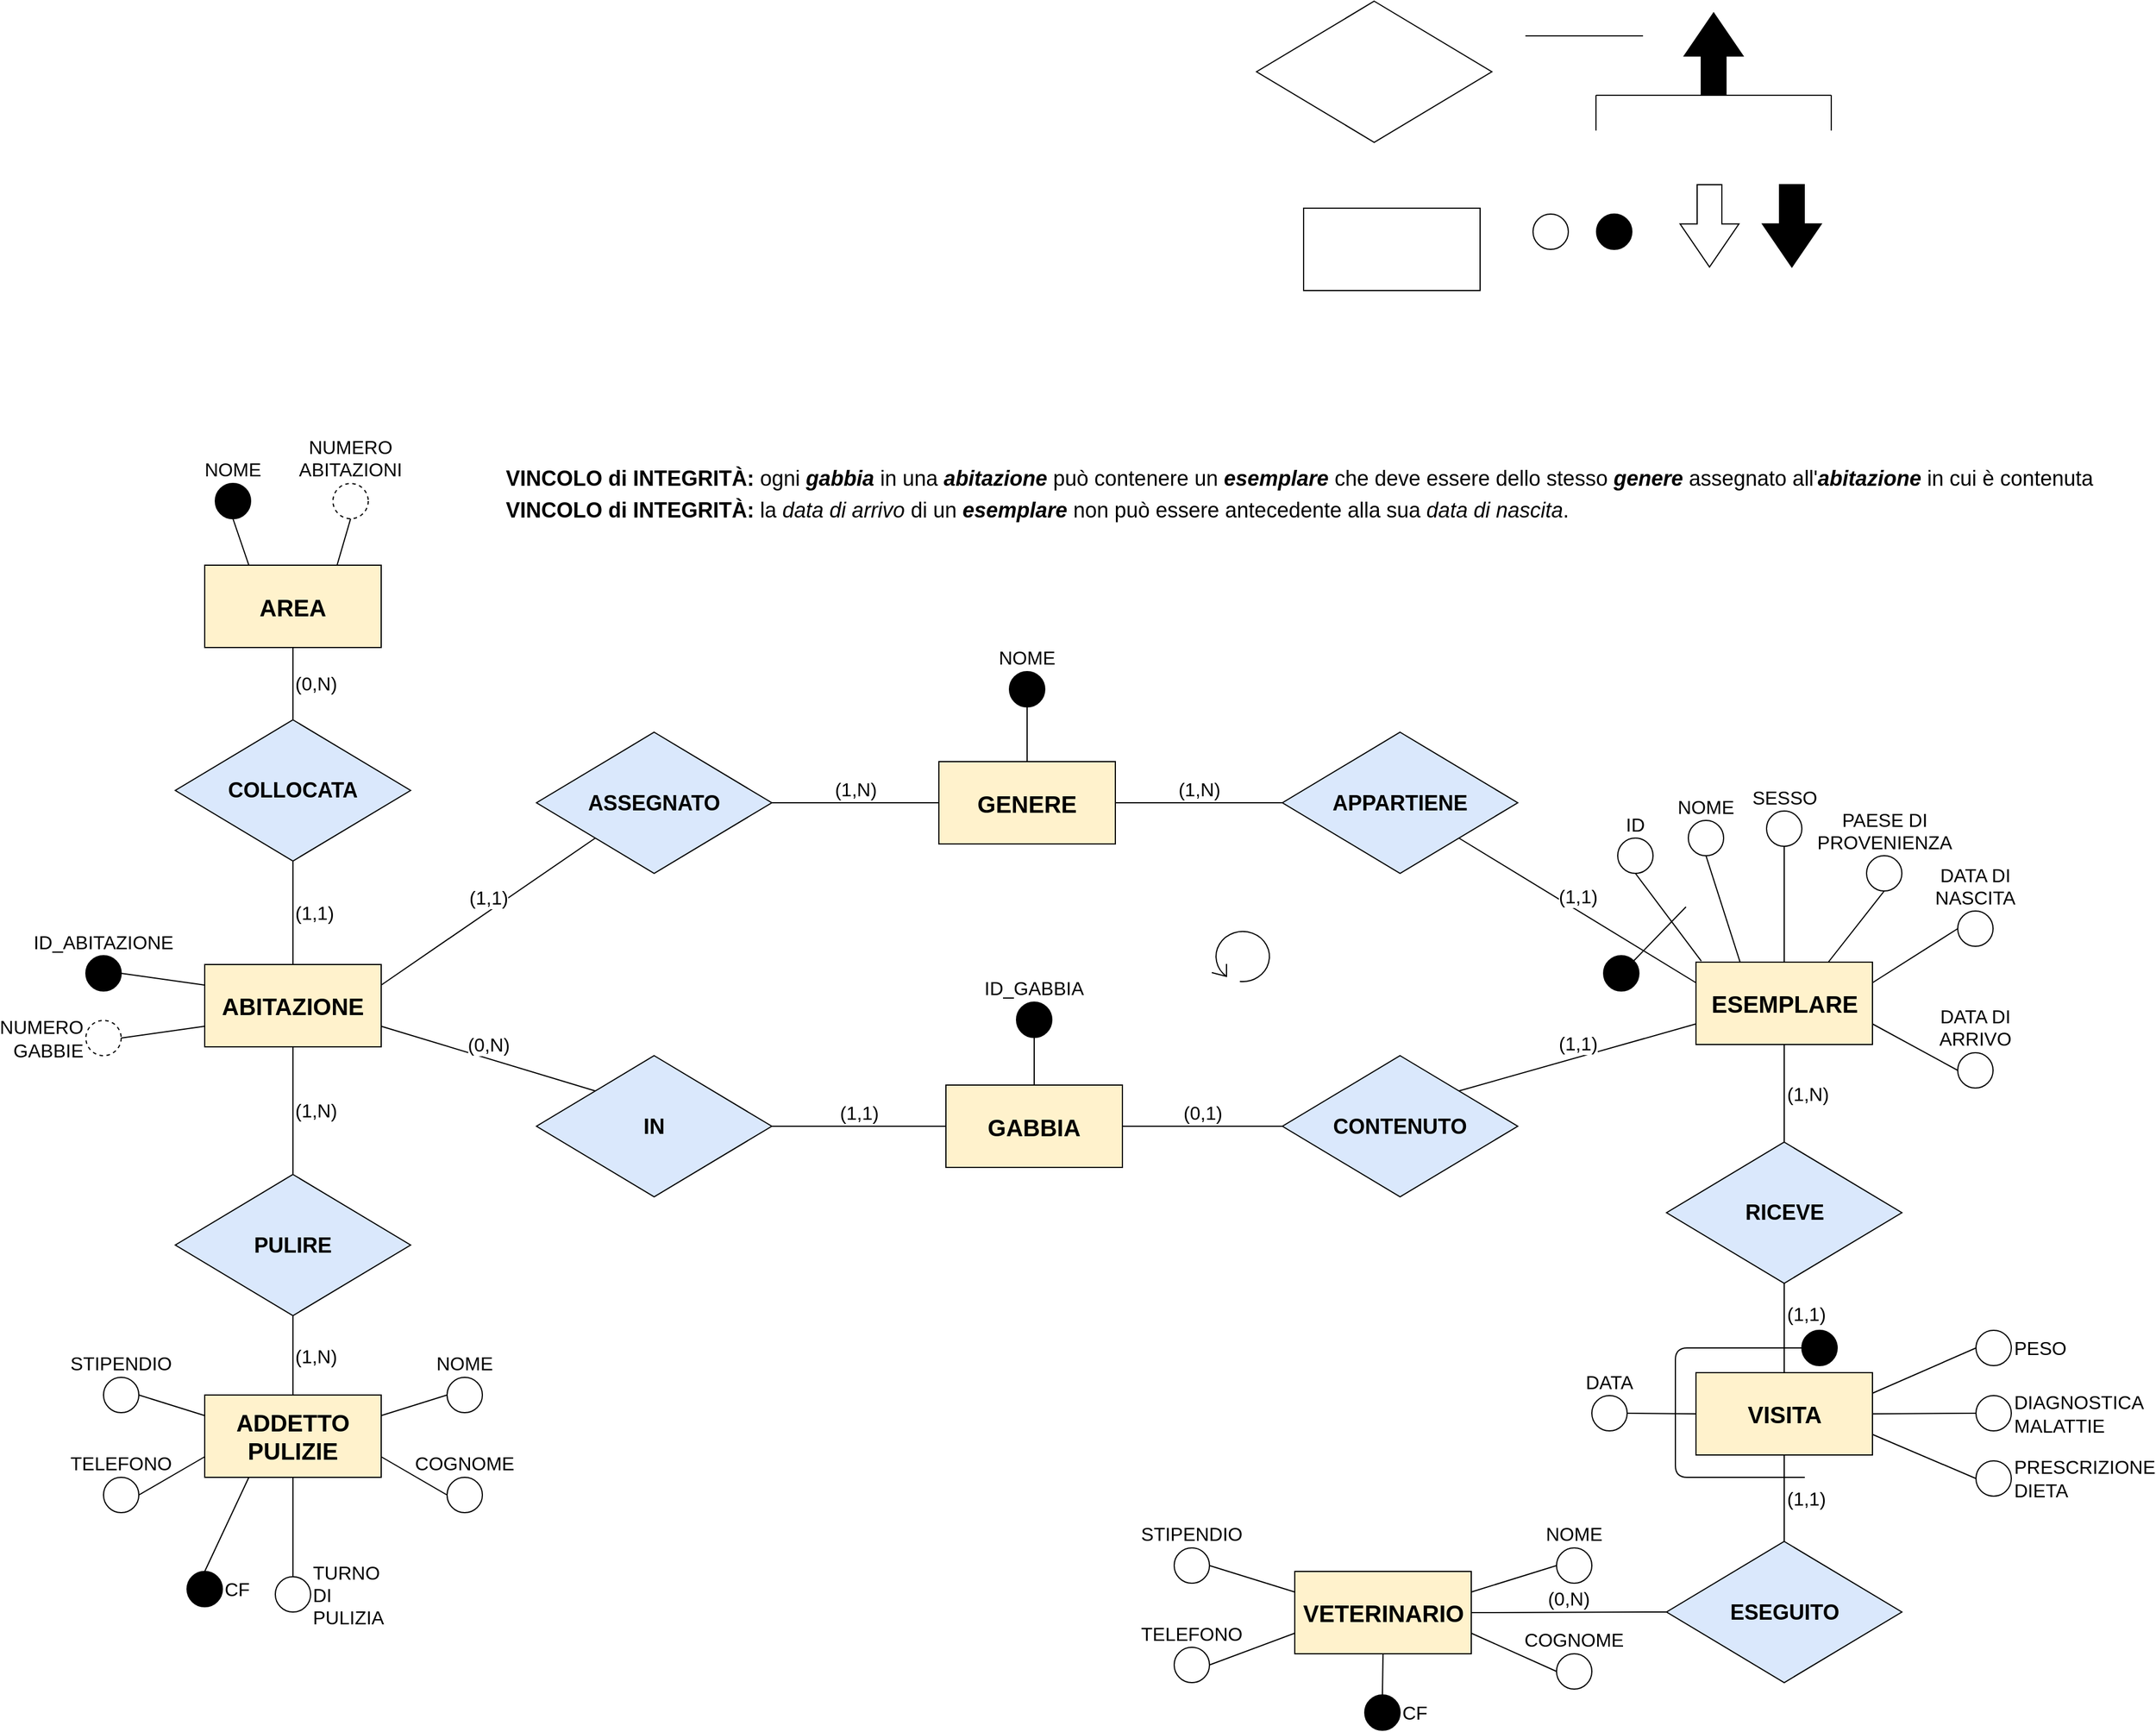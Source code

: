 <mxfile version="12.4.0" type="device" pages="1"><diagram id="uCaHc9xqAQ-mQhhFOE-_" name="Page-1"><mxGraphModel dx="2926" dy="2586" grid="1" gridSize="10" guides="1" tooltips="1" connect="1" arrows="1" fold="1" page="1" pageScale="1" pageWidth="1920" pageHeight="1200" math="0" shadow="0"><root><mxCell id="0"/><mxCell id="1" parent="0"/><mxCell id="M2oDsuhWPekzFt9G_9ts-1" value="" style="rounded=0;whiteSpace=wrap;html=1;" parent="1" vertex="1"><mxGeometry x="1125" y="-104" width="150" height="70" as="geometry"/></mxCell><mxCell id="M2oDsuhWPekzFt9G_9ts-4" value="" style="html=1;shadow=0;dashed=0;align=center;verticalAlign=middle;shape=mxgraph.arrows2.arrow;dy=0.58;dx=36.6;direction=south;notch=0;" parent="1" vertex="1"><mxGeometry x="1445" y="-124" width="50" height="70" as="geometry"/></mxCell><mxCell id="M2oDsuhWPekzFt9G_9ts-5" value="" style="html=1;shadow=0;dashed=0;align=center;verticalAlign=middle;shape=mxgraph.arrows2.arrow;dy=0.58;dx=36.6;direction=south;notch=0;fillColor=#000000;" parent="1" vertex="1"><mxGeometry x="1515" y="-124" width="50" height="70" as="geometry"/></mxCell><mxCell id="M2oDsuhWPekzFt9G_9ts-7" value="" style="ellipse;whiteSpace=wrap;html=1;aspect=fixed;fillColor=#FFFFFF;" parent="1" vertex="1"><mxGeometry x="1320" y="-99" width="30" height="30" as="geometry"/></mxCell><mxCell id="M2oDsuhWPekzFt9G_9ts-9" value="&lt;font size=&quot;1&quot;&gt;&lt;b style=&quot;font-size: 20px&quot;&gt;ESEMPLARE&lt;/b&gt;&lt;/font&gt;" style="rounded=0;whiteSpace=wrap;html=1;fillColor=#fff2cc;strokeColor=#000000;" parent="1" vertex="1"><mxGeometry x="1458.5" y="537" width="150" height="70" as="geometry"/></mxCell><mxCell id="M2oDsuhWPekzFt9G_9ts-10" value="&lt;span style=&quot;font-size: 20px&quot;&gt;&lt;b&gt;AREA&lt;/b&gt;&lt;/span&gt;" style="rounded=0;whiteSpace=wrap;html=1;fillColor=#fff2cc;strokeColor=#000000;" parent="1" vertex="1"><mxGeometry x="191" y="199.5" width="150" height="70" as="geometry"/></mxCell><mxCell id="M2oDsuhWPekzFt9G_9ts-11" value="&lt;span style=&quot;font-size: 20px&quot;&gt;&lt;b&gt;ABITAZIONE&lt;/b&gt;&lt;/span&gt;" style="rounded=0;whiteSpace=wrap;html=1;fillColor=#fff2cc;strokeColor=#000000;" parent="1" vertex="1"><mxGeometry x="191" y="539" width="150" height="70" as="geometry"/></mxCell><mxCell id="M2oDsuhWPekzFt9G_9ts-12" value="&lt;font size=&quot;1&quot;&gt;&lt;b style=&quot;font-size: 20px&quot;&gt;GABBIA&lt;/b&gt;&lt;/font&gt;" style="rounded=0;whiteSpace=wrap;html=1;fillColor=#fff2cc;strokeColor=#000000;" parent="1" vertex="1"><mxGeometry x="821" y="641.5" width="150" height="70" as="geometry"/></mxCell><mxCell id="M2oDsuhWPekzFt9G_9ts-18" value="" style="rhombus;whiteSpace=wrap;html=1;" parent="1" vertex="1"><mxGeometry x="1085" y="-280" width="200" height="120" as="geometry"/></mxCell><mxCell id="M2oDsuhWPekzFt9G_9ts-19" value="&lt;span style=&quot;font-size: 18px&quot;&gt;&lt;b&gt;CONTENUTO&lt;/b&gt;&lt;/span&gt;" style="rhombus;whiteSpace=wrap;html=1;fillColor=#dae8fc;strokeColor=#000000;" parent="1" vertex="1"><mxGeometry x="1107" y="616.5" width="200" height="120" as="geometry"/></mxCell><mxCell id="M2oDsuhWPekzFt9G_9ts-30" value="&lt;span style=&quot;font-size: 16px ; text-align: left&quot;&gt;(1,1)&lt;/span&gt;" style="endArrow=none;html=1;exitX=0;exitY=0.75;exitDx=0;exitDy=0;entryX=1;entryY=0;entryDx=0;entryDy=0;labelPosition=center;verticalLabelPosition=top;align=center;verticalAlign=bottom;" parent="1" source="M2oDsuhWPekzFt9G_9ts-9" target="M2oDsuhWPekzFt9G_9ts-19" edge="1"><mxGeometry width="50" height="50" relative="1" as="geometry"><mxPoint x="1601" y="610.5" as="sourcePoint"/><mxPoint x="1246.0" y="572" as="targetPoint"/></mxGeometry></mxCell><mxCell id="M2oDsuhWPekzFt9G_9ts-31" value="&lt;span style=&quot;font-size: 16px ; text-align: left&quot;&gt;(0,1)&lt;/span&gt;" style="endArrow=none;html=1;exitX=0;exitY=0.5;exitDx=0;exitDy=0;labelPosition=center;verticalLabelPosition=top;align=center;verticalAlign=bottom;entryX=1;entryY=0.5;entryDx=0;entryDy=0;" parent="1" source="M2oDsuhWPekzFt9G_9ts-19" target="M2oDsuhWPekzFt9G_9ts-12" edge="1"><mxGeometry width="50" height="50" relative="1" as="geometry"><mxPoint x="1015" y="585" as="sourcePoint"/><mxPoint x="955" y="549" as="targetPoint"/></mxGeometry></mxCell><mxCell id="M2oDsuhWPekzFt9G_9ts-32" value="" style="endArrow=none;html=1;" parent="1" edge="1"><mxGeometry width="50" height="50" relative="1" as="geometry"><mxPoint x="1413.5" y="-250.5" as="sourcePoint"/><mxPoint x="1313.5" y="-250.5" as="targetPoint"/></mxGeometry></mxCell><mxCell id="M2oDsuhWPekzFt9G_9ts-33" value="" style="html=1;shadow=0;dashed=0;align=center;verticalAlign=middle;shape=mxgraph.arrows2.arrow;dy=0.58;dx=36.6;direction=south;notch=0;fillColor=#000000;rotation=180;" parent="1" vertex="1"><mxGeometry x="1448.5" y="-270" width="50" height="70" as="geometry"/></mxCell><mxCell id="M2oDsuhWPekzFt9G_9ts-34" value="" style="endArrow=none;html=1;" parent="1" edge="1"><mxGeometry width="50" height="50" relative="1" as="geometry"><mxPoint x="1373.5" y="-200" as="sourcePoint"/><mxPoint x="1573.5" y="-200" as="targetPoint"/></mxGeometry></mxCell><mxCell id="M2oDsuhWPekzFt9G_9ts-35" value="" style="endArrow=none;html=1;" parent="1" edge="1"><mxGeometry width="50" height="50" relative="1" as="geometry"><mxPoint x="1573.5" y="-200" as="sourcePoint"/><mxPoint x="1573.5" y="-170" as="targetPoint"/></mxGeometry></mxCell><mxCell id="M2oDsuhWPekzFt9G_9ts-36" value="" style="endArrow=none;html=1;" parent="1" edge="1"><mxGeometry width="50" height="50" relative="1" as="geometry"><mxPoint x="1373.5" y="-200" as="sourcePoint"/><mxPoint x="1373.5" y="-170" as="targetPoint"/><Array as="points"><mxPoint x="1373.5" y="-190"/></Array></mxGeometry></mxCell><mxCell id="M2oDsuhWPekzFt9G_9ts-37" value="&lt;span style=&quot;font-size: 18px&quot;&gt;&lt;b&gt;IN&lt;/b&gt;&lt;/span&gt;" style="rhombus;whiteSpace=wrap;html=1;fillColor=#dae8fc;strokeColor=#000000;" parent="1" vertex="1"><mxGeometry x="473" y="616.5" width="200" height="120" as="geometry"/></mxCell><mxCell id="M2oDsuhWPekzFt9G_9ts-38" value="&lt;span style=&quot;font-size: 16px ; text-align: left&quot;&gt;(0,N)&lt;/span&gt;" style="endArrow=none;html=1;entryX=0;entryY=0;entryDx=0;entryDy=0;labelPosition=center;verticalLabelPosition=top;align=center;verticalAlign=bottom;exitX=1;exitY=0.75;exitDx=0;exitDy=0;" parent="1" source="M2oDsuhWPekzFt9G_9ts-11" target="M2oDsuhWPekzFt9G_9ts-37" edge="1"><mxGeometry width="50" height="50" relative="1" as="geometry"><mxPoint x="736" y="464" as="sourcePoint"/><mxPoint x="306" y="577.5" as="targetPoint"/></mxGeometry></mxCell><mxCell id="M2oDsuhWPekzFt9G_9ts-39" value="&lt;span style=&quot;font-size: 16px ; text-align: left&quot;&gt;(1,1)&lt;/span&gt;" style="endArrow=none;html=1;entryX=0;entryY=0.5;entryDx=0;entryDy=0;exitX=1;exitY=0.5;exitDx=0;exitDy=0;labelPosition=center;verticalLabelPosition=top;align=center;verticalAlign=bottom;" parent="1" source="M2oDsuhWPekzFt9G_9ts-37" target="M2oDsuhWPekzFt9G_9ts-12" edge="1"><mxGeometry width="50" height="50" relative="1" as="geometry"><mxPoint x="910" y="640" as="sourcePoint"/><mxPoint x="810" y="640" as="targetPoint"/></mxGeometry></mxCell><mxCell id="M2oDsuhWPekzFt9G_9ts-53" value="&lt;span style=&quot;font-size: 18px&quot;&gt;&lt;b&gt;COLLOCATA&lt;/b&gt;&lt;/span&gt;" style="rhombus;whiteSpace=wrap;html=1;fillColor=#dae8fc;strokeColor=#000000;" parent="1" vertex="1"><mxGeometry x="166" y="331" width="200" height="120" as="geometry"/></mxCell><mxCell id="M2oDsuhWPekzFt9G_9ts-54" value="&lt;span style=&quot;font-size: 16px ; text-align: left&quot;&gt;(0,N)&lt;/span&gt;" style="endArrow=none;html=1;entryX=0.5;entryY=1;entryDx=0;entryDy=0;exitX=0.5;exitY=0;exitDx=0;exitDy=0;labelPosition=right;verticalLabelPosition=middle;align=left;verticalAlign=middle;" parent="1" source="M2oDsuhWPekzFt9G_9ts-53" target="M2oDsuhWPekzFt9G_9ts-10" edge="1"><mxGeometry width="50" height="50" relative="1" as="geometry"><mxPoint x="-164" y="1019.5" as="sourcePoint"/><mxPoint x="-114" y="969.5" as="targetPoint"/></mxGeometry></mxCell><mxCell id="M2oDsuhWPekzFt9G_9ts-56" value="&lt;font style=&quot;font-size: 16px&quot;&gt;(1,1)&lt;/font&gt;" style="endArrow=none;html=1;entryX=0.5;entryY=1;entryDx=0;entryDy=0;exitX=0.5;exitY=0;exitDx=0;exitDy=0;align=left;labelPosition=right;verticalLabelPosition=middle;verticalAlign=middle;" parent="1" source="M2oDsuhWPekzFt9G_9ts-11" target="M2oDsuhWPekzFt9G_9ts-53" edge="1"><mxGeometry width="50" height="50" relative="1" as="geometry"><mxPoint x="-174" y="958.5" as="sourcePoint"/><mxPoint x="-124" y="908.5" as="targetPoint"/></mxGeometry></mxCell><mxCell id="M2oDsuhWPekzFt9G_9ts-63" value="DATA DI ARRIVO" style="ellipse;html=1;aspect=fixed;fillColor=#FFFFFF;spacingBottom=0;fontSize=16;align=center;whiteSpace=wrap;labelPosition=center;verticalLabelPosition=top;verticalAlign=bottom;" parent="1" vertex="1"><mxGeometry x="1681" y="614" width="30" height="30" as="geometry"/></mxCell><mxCell id="M2oDsuhWPekzFt9G_9ts-64" value="" style="ellipse;html=1;aspect=fixed;fillColor=#000000;spacingBottom=0;fontSize=16;align=center;whiteSpace=wrap;labelPosition=center;verticalLabelPosition=top;verticalAlign=bottom;" parent="1" vertex="1"><mxGeometry x="1374" y="-99" width="30" height="30" as="geometry"/></mxCell><mxCell id="M2oDsuhWPekzFt9G_9ts-65" value="NOME" style="ellipse;html=1;aspect=fixed;fillColor=#FFFFFF;spacingBottom=0;fontSize=16;align=center;whiteSpace=wrap;labelPosition=center;verticalLabelPosition=top;verticalAlign=bottom;" parent="1" vertex="1"><mxGeometry x="1452" y="416.5" width="30" height="30" as="geometry"/></mxCell><mxCell id="M2oDsuhWPekzFt9G_9ts-66" value="PAESE DI PROVENIENZA" style="ellipse;html=1;aspect=fixed;fillColor=#FFFFFF;spacingBottom=0;fontSize=16;align=center;whiteSpace=wrap;labelPosition=center;verticalLabelPosition=top;verticalAlign=bottom;" parent="1" vertex="1"><mxGeometry x="1603.5" y="446.5" width="30" height="30" as="geometry"/></mxCell><mxCell id="M2oDsuhWPekzFt9G_9ts-68" value="SESSO" style="ellipse;html=1;aspect=fixed;fillColor=#FFFFFF;spacingBottom=0;fontSize=16;align=center;whiteSpace=wrap;labelPosition=center;verticalLabelPosition=top;verticalAlign=bottom;" parent="1" vertex="1"><mxGeometry x="1518.5" y="408.5" width="30" height="30" as="geometry"/></mxCell><mxCell id="M2oDsuhWPekzFt9G_9ts-69" value="DATA DI NASCITA" style="ellipse;html=1;aspect=fixed;fillColor=#FFFFFF;spacingBottom=0;fontSize=16;align=center;whiteSpace=wrap;labelPosition=center;verticalLabelPosition=top;verticalAlign=bottom;" parent="1" vertex="1"><mxGeometry x="1681" y="493.5" width="30" height="30" as="geometry"/></mxCell><mxCell id="M2oDsuhWPekzFt9G_9ts-85" value="NOME" style="ellipse;html=1;aspect=fixed;fillColor=#000000;spacingBottom=0;fontSize=16;align=center;whiteSpace=wrap;labelPosition=center;verticalLabelPosition=top;verticalAlign=bottom;" parent="1" vertex="1"><mxGeometry x="200" y="130" width="30" height="30" as="geometry"/></mxCell><mxCell id="M2oDsuhWPekzFt9G_9ts-86" value="NUMERO ABITAZIONI" style="ellipse;html=1;aspect=fixed;fillColor=#FFFFFF;spacingBottom=0;fontSize=16;align=center;whiteSpace=wrap;labelPosition=center;verticalLabelPosition=top;verticalAlign=bottom;dashed=1;" parent="1" vertex="1"><mxGeometry x="300" y="130" width="30" height="30" as="geometry"/></mxCell><mxCell id="M2oDsuhWPekzFt9G_9ts-87" value="ID_ABITAZIONE" style="ellipse;html=1;aspect=fixed;fillColor=#000000;spacingBottom=0;fontSize=16;align=center;whiteSpace=wrap;labelPosition=center;verticalLabelPosition=top;verticalAlign=bottom;" parent="1" vertex="1"><mxGeometry x="90" y="531.5" width="30" height="30" as="geometry"/></mxCell><mxCell id="M2oDsuhWPekzFt9G_9ts-88" value="ID_GABBIA" style="ellipse;html=1;aspect=fixed;fillColor=#000000;spacingBottom=0;fontSize=16;align=center;whiteSpace=wrap;labelPosition=center;verticalLabelPosition=top;verticalAlign=bottom;" parent="1" vertex="1"><mxGeometry x="881" y="571" width="30" height="30" as="geometry"/></mxCell><mxCell id="M2oDsuhWPekzFt9G_9ts-94" value="NUMERO GABBIE" style="ellipse;html=1;aspect=fixed;fillColor=#FFFFFF;spacingBottom=0;fontSize=16;align=right;whiteSpace=wrap;labelPosition=left;verticalLabelPosition=middle;verticalAlign=middle;dashed=1;" parent="1" vertex="1"><mxGeometry x="90" y="586.5" width="30" height="30" as="geometry"/></mxCell><mxCell id="M2oDsuhWPekzFt9G_9ts-99" value="" style="endArrow=none;html=1;fontSize=16;fontColor=#FFFFFF;exitX=0.5;exitY=1;exitDx=0;exitDy=0;entryX=0.5;entryY=0;entryDx=0;entryDy=0;" parent="1" source="M2oDsuhWPekzFt9G_9ts-88" target="M2oDsuhWPekzFt9G_9ts-12" edge="1"><mxGeometry width="50" height="50" relative="1" as="geometry"><mxPoint x="265" y="1111.5" as="sourcePoint"/><mxPoint x="880" y="566.5" as="targetPoint"/></mxGeometry></mxCell><mxCell id="M2oDsuhWPekzFt9G_9ts-101" value="" style="endArrow=none;html=1;fontSize=16;fontColor=#FFFFFF;exitX=1;exitY=0.5;exitDx=0;exitDy=0;entryX=0;entryY=0.25;entryDx=0;entryDy=0;" parent="1" source="M2oDsuhWPekzFt9G_9ts-87" target="M2oDsuhWPekzFt9G_9ts-11" edge="1"><mxGeometry width="50" height="50" relative="1" as="geometry"><mxPoint x="-269.607" y="589.393" as="sourcePoint"/><mxPoint x="196" y="539.5" as="targetPoint"/></mxGeometry></mxCell><mxCell id="M2oDsuhWPekzFt9G_9ts-102" value="" style="endArrow=none;html=1;fontSize=16;fontColor=#FFFFFF;entryX=0.25;entryY=0;entryDx=0;entryDy=0;exitX=0.5;exitY=1;exitDx=0;exitDy=0;" parent="1" source="M2oDsuhWPekzFt9G_9ts-85" target="M2oDsuhWPekzFt9G_9ts-10" edge="1"><mxGeometry width="50" height="50" relative="1" as="geometry"><mxPoint x="101" y="540.5" as="sourcePoint"/><mxPoint x="-4" y="475" as="targetPoint"/></mxGeometry></mxCell><mxCell id="M2oDsuhWPekzFt9G_9ts-104" value="" style="endArrow=none;html=1;fontSize=16;fontColor=#FFFFFF;entryX=0.75;entryY=0;entryDx=0;entryDy=0;exitX=0.5;exitY=1;exitDx=0;exitDy=0;" parent="1" source="M2oDsuhWPekzFt9G_9ts-86" target="M2oDsuhWPekzFt9G_9ts-10" edge="1"><mxGeometry width="50" height="50" relative="1" as="geometry"><mxPoint x="56" y="229.5" as="sourcePoint"/><mxPoint x="21" y="244.5" as="targetPoint"/></mxGeometry></mxCell><mxCell id="M2oDsuhWPekzFt9G_9ts-107" value="" style="endArrow=none;html=1;fontSize=16;fontColor=#FFFFFF;entryX=0;entryY=0.75;entryDx=0;entryDy=0;exitX=1;exitY=0.5;exitDx=0;exitDy=0;" parent="1" source="M2oDsuhWPekzFt9G_9ts-94" target="M2oDsuhWPekzFt9G_9ts-11" edge="1"><mxGeometry width="50" height="50" relative="1" as="geometry"><mxPoint x="-514" y="1005" as="sourcePoint"/><mxPoint x="-464" y="955" as="targetPoint"/></mxGeometry></mxCell><mxCell id="M2oDsuhWPekzFt9G_9ts-131" value="(1,1)" style="endArrow=none;html=1;exitX=0;exitY=0.25;exitDx=0;exitDy=0;entryX=1;entryY=1;entryDx=0;entryDy=0;fontSize=16;labelPosition=center;verticalLabelPosition=top;align=center;verticalAlign=bottom;" parent="1" source="M2oDsuhWPekzFt9G_9ts-9" target="bS5QfPHPsFKV13K8EVlC-5" edge="1"><mxGeometry width="50" height="50" relative="1" as="geometry"><mxPoint x="1468.5" y="582" as="sourcePoint"/><mxPoint x="1376.0" y="508.5" as="targetPoint"/></mxGeometry></mxCell><mxCell id="M2oDsuhWPekzFt9G_9ts-132" value="" style="endArrow=none;html=1;exitX=0.25;exitY=0;exitDx=0;exitDy=0;entryX=0.5;entryY=1;entryDx=0;entryDy=0;" parent="1" source="M2oDsuhWPekzFt9G_9ts-9" target="M2oDsuhWPekzFt9G_9ts-65" edge="1"><mxGeometry width="50" height="50" relative="1" as="geometry"><mxPoint x="1506" y="547" as="sourcePoint"/><mxPoint x="1328.5" y="478.5" as="targetPoint"/></mxGeometry></mxCell><mxCell id="M2oDsuhWPekzFt9G_9ts-133" value="" style="endArrow=none;html=1;exitX=0.5;exitY=0;exitDx=0;exitDy=0;entryX=0.5;entryY=1;entryDx=0;entryDy=0;" parent="1" source="M2oDsuhWPekzFt9G_9ts-9" target="M2oDsuhWPekzFt9G_9ts-68" edge="1"><mxGeometry width="50" height="50" relative="1" as="geometry"><mxPoint x="1516" y="557" as="sourcePoint"/><mxPoint x="1338.5" y="488.5" as="targetPoint"/></mxGeometry></mxCell><mxCell id="M2oDsuhWPekzFt9G_9ts-134" value="" style="endArrow=none;html=1;exitX=0.75;exitY=0;exitDx=0;exitDy=0;entryX=0.5;entryY=1;entryDx=0;entryDy=0;" parent="1" source="M2oDsuhWPekzFt9G_9ts-9" target="M2oDsuhWPekzFt9G_9ts-66" edge="1"><mxGeometry width="50" height="50" relative="1" as="geometry"><mxPoint x="1543.5" y="547" as="sourcePoint"/><mxPoint x="1468.5" y="478.5" as="targetPoint"/></mxGeometry></mxCell><mxCell id="M2oDsuhWPekzFt9G_9ts-135" value="" style="endArrow=none;html=1;entryX=0;entryY=0.5;entryDx=0;entryDy=0;exitX=1;exitY=0.25;exitDx=0;exitDy=0;" parent="1" source="M2oDsuhWPekzFt9G_9ts-9" target="M2oDsuhWPekzFt9G_9ts-69" edge="1"><mxGeometry width="50" height="50" relative="1" as="geometry"><mxPoint x="1576" y="534.5" as="sourcePoint"/><mxPoint x="1566" y="478.5" as="targetPoint"/></mxGeometry></mxCell><mxCell id="M2oDsuhWPekzFt9G_9ts-136" value="" style="endArrow=none;html=1;entryX=0;entryY=0.5;entryDx=0;entryDy=0;exitX=1;exitY=0.75;exitDx=0;exitDy=0;" parent="1" source="M2oDsuhWPekzFt9G_9ts-9" target="M2oDsuhWPekzFt9G_9ts-63" edge="1"><mxGeometry width="50" height="50" relative="1" as="geometry"><mxPoint x="1563.15" y="544.13" as="sourcePoint"/><mxPoint x="1668.5" y="478.5" as="targetPoint"/></mxGeometry></mxCell><mxCell id="lCEfUyEsLcQjggxUgY-H-6" value="&lt;font style=&quot;font-size: 18px&quot;&gt;&lt;b&gt;VINCOLO di INTEGRITÀ:&lt;/b&gt; ogni &lt;b&gt;&lt;i&gt;gabbia&lt;/i&gt;&lt;/b&gt; in una &lt;b&gt;&lt;i&gt;abitazione&lt;/i&gt;&lt;/b&gt; può contenere un &lt;b&gt;&lt;i&gt;esemplare&lt;/i&gt;&lt;/b&gt;&amp;nbsp;che deve essere dello stesso &lt;b&gt;&lt;i&gt;genere&lt;/i&gt;&lt;/b&gt; assegnato all'&lt;b&gt;&lt;i&gt;abitazione&lt;/i&gt;&lt;/b&gt; in cui è contenuta&lt;/font&gt;" style="text;html=1;resizable=0;points=[];autosize=1;align=left;verticalAlign=top;spacingTop=-4;" parent="1" vertex="1"><mxGeometry x="445" y="113" width="1360" height="20" as="geometry"/></mxCell><mxCell id="NlFEFj5c1Jei--Tw2dla-1" value="ID" style="ellipse;html=1;aspect=fixed;fillColor=#FFFFFF;spacingBottom=0;fontSize=16;align=center;whiteSpace=wrap;labelPosition=center;verticalLabelPosition=top;verticalAlign=bottom;" parent="1" vertex="1"><mxGeometry x="1392" y="431.5" width="30" height="30" as="geometry"/></mxCell><mxCell id="NlFEFj5c1Jei--Tw2dla-2" value="" style="endArrow=none;html=1;exitX=0.03;exitY=-0.014;exitDx=0;exitDy=0;entryX=0.5;entryY=1;entryDx=0;entryDy=0;exitPerimeter=0;" parent="1" source="M2oDsuhWPekzFt9G_9ts-9" target="NlFEFj5c1Jei--Tw2dla-1" edge="1"><mxGeometry width="50" height="50" relative="1" as="geometry"><mxPoint x="1436" y="552" as="sourcePoint"/><mxPoint x="1268.5" y="493.5" as="targetPoint"/></mxGeometry></mxCell><mxCell id="9SRdfyQ0JPz205vkASbk-1" value="&lt;font style=&quot;font-size: 18px&quot;&gt;&lt;b&gt;VINCOLO di INTEGRITÀ:&lt;/b&gt;&amp;nbsp;la &lt;i&gt;data di arrivo&lt;/i&gt; di un &lt;b&gt;&lt;i&gt;esemplare&lt;/i&gt;&lt;/b&gt; non può essere antecedente alla sua &lt;i&gt;data di nascita&lt;/i&gt;.&lt;/font&gt;" style="text;html=1;resizable=0;points=[];autosize=1;align=left;verticalAlign=top;spacingTop=-4;" parent="1" vertex="1"><mxGeometry x="445" y="140" width="920" height="20" as="geometry"/></mxCell><mxCell id="bS5QfPHPsFKV13K8EVlC-1" value="&lt;font size=&quot;1&quot;&gt;&lt;b style=&quot;font-size: 20px&quot;&gt;GENERE&lt;/b&gt;&lt;/font&gt;" style="rounded=0;whiteSpace=wrap;html=1;fillColor=#fff2cc;strokeColor=#000000;" parent="1" vertex="1"><mxGeometry x="815" y="366.5" width="150" height="70" as="geometry"/></mxCell><mxCell id="bS5QfPHPsFKV13K8EVlC-2" value="&lt;span style=&quot;font-size: 18px&quot;&gt;&lt;b&gt;ASSEGNATO&lt;/b&gt;&lt;/span&gt;" style="rhombus;whiteSpace=wrap;html=1;fillColor=#dae8fc;strokeColor=#000000;" parent="1" vertex="1"><mxGeometry x="473" y="341.5" width="200" height="120" as="geometry"/></mxCell><mxCell id="bS5QfPHPsFKV13K8EVlC-5" value="&lt;span style=&quot;font-size: 18px&quot;&gt;&lt;b&gt;APPARTIENE&lt;/b&gt;&lt;/span&gt;" style="rhombus;whiteSpace=wrap;html=1;fillColor=#dae8fc;strokeColor=#000000;" parent="1" vertex="1"><mxGeometry x="1107" y="341.5" width="200" height="120" as="geometry"/></mxCell><mxCell id="bS5QfPHPsFKV13K8EVlC-7" value="&lt;font color=&quot;#000000&quot;&gt;(1,N)&lt;/font&gt;" style="endArrow=none;html=1;fontSize=16;fontColor=#FFFFFF;exitX=1;exitY=0.5;exitDx=0;exitDy=0;entryX=0;entryY=0.5;entryDx=0;entryDy=0;labelPosition=center;verticalLabelPosition=top;align=center;verticalAlign=bottom;" parent="1" source="bS5QfPHPsFKV13K8EVlC-2" target="bS5QfPHPsFKV13K8EVlC-1" edge="1"><mxGeometry width="50" height="50" relative="1" as="geometry"><mxPoint x="313.5" y="549" as="sourcePoint"/><mxPoint x="540" y="411.5" as="targetPoint"/></mxGeometry></mxCell><mxCell id="bS5QfPHPsFKV13K8EVlC-8" value="&lt;font color=&quot;#000000&quot;&gt;(1,N)&lt;/font&gt;" style="endArrow=none;html=1;fontSize=16;fontColor=#FFFFFF;exitX=1;exitY=0.5;exitDx=0;exitDy=0;entryX=0;entryY=0.5;entryDx=0;entryDy=0;labelPosition=center;verticalLabelPosition=top;align=center;verticalAlign=bottom;" parent="1" source="bS5QfPHPsFKV13K8EVlC-1" target="bS5QfPHPsFKV13K8EVlC-5" edge="1"><mxGeometry width="50" height="50" relative="1" as="geometry"><mxPoint x="640" y="351.5" as="sourcePoint"/><mxPoint x="801" y="279.5" as="targetPoint"/></mxGeometry></mxCell><mxCell id="bS5QfPHPsFKV13K8EVlC-11" value="NOME" style="ellipse;html=1;aspect=fixed;fillColor=#000000;spacingBottom=0;fontSize=16;align=center;whiteSpace=wrap;labelPosition=center;verticalLabelPosition=top;verticalAlign=bottom;" parent="1" vertex="1"><mxGeometry x="875" y="290" width="30" height="30" as="geometry"/></mxCell><mxCell id="bS5QfPHPsFKV13K8EVlC-12" value="" style="endArrow=none;html=1;exitX=0.5;exitY=0;exitDx=0;exitDy=0;entryX=0.5;entryY=1;entryDx=0;entryDy=0;" parent="1" source="bS5QfPHPsFKV13K8EVlC-1" target="bS5QfPHPsFKV13K8EVlC-11" edge="1"><mxGeometry width="50" height="50" relative="1" as="geometry"><mxPoint x="862" y="214.52" as="sourcePoint"/><mxPoint x="667.5" y="172" as="targetPoint"/></mxGeometry></mxCell><mxCell id="bS5QfPHPsFKV13K8EVlC-16" value="" style="shape=mxgraph.bpmn.loop;html=1;outlineConnect=0;rounded=1;fillColor=#000000;fontSize=16;" parent="1" vertex="1"><mxGeometry x="1047" y="508.5" width="51" height="46" as="geometry"/></mxCell><mxCell id="bS5QfPHPsFKV13K8EVlC-19" value="&lt;span style=&quot;font-size: 16px ; text-align: left&quot;&gt;(1,1)&lt;/span&gt;" style="endArrow=none;html=1;entryX=0;entryY=1;entryDx=0;entryDy=0;labelPosition=center;verticalLabelPosition=top;align=center;verticalAlign=bottom;exitX=1;exitY=0.25;exitDx=0;exitDy=0;" parent="1" source="M2oDsuhWPekzFt9G_9ts-11" target="bS5QfPHPsFKV13K8EVlC-2" edge="1"><mxGeometry width="50" height="50" relative="1" as="geometry"><mxPoint x="406" y="489" as="sourcePoint"/><mxPoint x="538" y="574" as="targetPoint"/></mxGeometry></mxCell><mxCell id="BwpWcqL0kcRdy4cG_pwN-1" value="&lt;font size=&quot;1&quot;&gt;&lt;b style=&quot;font-size: 20px&quot;&gt;ADDETTO PULIZIE&lt;/b&gt;&lt;/font&gt;" style="rounded=0;whiteSpace=wrap;html=1;fillColor=#fff2cc;strokeColor=#000000;" parent="1" vertex="1"><mxGeometry x="191" y="905" width="150" height="70" as="geometry"/></mxCell><mxCell id="BwpWcqL0kcRdy4cG_pwN-2" value="&lt;font size=&quot;1&quot;&gt;&lt;b style=&quot;font-size: 18px&quot;&gt;PULIRE&lt;/b&gt;&lt;/font&gt;" style="rhombus;whiteSpace=wrap;html=1;fillColor=#dae8fc;strokeColor=#000000;" parent="1" vertex="1"><mxGeometry x="166" y="717.5" width="200" height="120" as="geometry"/></mxCell><mxCell id="BwpWcqL0kcRdy4cG_pwN-3" value="&lt;span style=&quot;font-size: 16px ; text-align: left&quot;&gt;(1,N)&lt;/span&gt;" style="endArrow=none;html=1;exitX=0.5;exitY=0;exitDx=0;exitDy=0;labelPosition=right;verticalLabelPosition=middle;align=left;verticalAlign=middle;entryX=0.5;entryY=1;entryDx=0;entryDy=0;" parent="1" source="BwpWcqL0kcRdy4cG_pwN-2" target="M2oDsuhWPekzFt9G_9ts-11" edge="1"><mxGeometry width="50" height="50" relative="1" as="geometry"><mxPoint x="586" y="825" as="sourcePoint"/><mxPoint x="266" y="629" as="targetPoint"/></mxGeometry></mxCell><mxCell id="BwpWcqL0kcRdy4cG_pwN-4" value="TURNO DI&amp;nbsp; PULIZIA" style="ellipse;html=1;aspect=fixed;fillColor=#FFFFFF;spacingBottom=0;fontSize=16;align=left;whiteSpace=wrap;labelPosition=right;verticalLabelPosition=middle;verticalAlign=middle;direction=south;" parent="1" vertex="1"><mxGeometry x="251" y="1059.5" width="30" height="30" as="geometry"/></mxCell><mxCell id="BwpWcqL0kcRdy4cG_pwN-5" value="&lt;span style=&quot;font-size: 16px ; text-align: left&quot;&gt;(1,N)&lt;/span&gt;" style="endArrow=none;html=1;exitX=0.5;exitY=1;exitDx=0;exitDy=0;labelPosition=right;verticalLabelPosition=middle;align=left;verticalAlign=middle;entryX=0.5;entryY=0;entryDx=0;entryDy=0;" parent="1" source="BwpWcqL0kcRdy4cG_pwN-2" target="BwpWcqL0kcRdy4cG_pwN-1" edge="1"><mxGeometry width="50" height="50" relative="1" as="geometry"><mxPoint x="264.5" y="843" as="sourcePoint"/><mxPoint x="387" y="962.5" as="targetPoint"/></mxGeometry></mxCell><mxCell id="BwpWcqL0kcRdy4cG_pwN-6" value="NOME" style="ellipse;html=1;aspect=fixed;fillColor=#FFFFFF;spacingBottom=0;fontSize=16;align=center;whiteSpace=wrap;labelPosition=center;verticalLabelPosition=top;verticalAlign=bottom;" parent="1" vertex="1"><mxGeometry x="397" y="890" width="30" height="30" as="geometry"/></mxCell><mxCell id="BwpWcqL0kcRdy4cG_pwN-7" value="COGNOME" style="ellipse;html=1;aspect=fixed;fillColor=#FFFFFF;spacingBottom=0;fontSize=16;align=center;whiteSpace=wrap;labelPosition=center;verticalLabelPosition=top;verticalAlign=bottom;" parent="1" vertex="1"><mxGeometry x="397" y="975" width="30" height="30" as="geometry"/></mxCell><mxCell id="BwpWcqL0kcRdy4cG_pwN-8" value="STIPENDIO" style="ellipse;html=1;aspect=fixed;fillColor=#FFFFFF;spacingBottom=0;fontSize=16;align=center;whiteSpace=wrap;labelPosition=center;verticalLabelPosition=top;verticalAlign=bottom;" parent="1" vertex="1"><mxGeometry x="105" y="890" width="30" height="30" as="geometry"/></mxCell><mxCell id="BwpWcqL0kcRdy4cG_pwN-9" value="TELEFONO" style="ellipse;html=1;aspect=fixed;fillColor=#FFFFFF;spacingBottom=0;fontSize=16;align=center;whiteSpace=wrap;labelPosition=center;verticalLabelPosition=top;verticalAlign=bottom;" parent="1" vertex="1"><mxGeometry x="105" y="975" width="30" height="30" as="geometry"/></mxCell><mxCell id="BwpWcqL0kcRdy4cG_pwN-10" value="" style="endArrow=none;html=1;fontSize=16;fontColor=#FFFFFF;entryX=1;entryY=0.5;entryDx=0;entryDy=0;exitX=0;exitY=0.75;exitDx=0;exitDy=0;" parent="1" source="BwpWcqL0kcRdy4cG_pwN-1" target="BwpWcqL0kcRdy4cG_pwN-9" edge="1"><mxGeometry width="50" height="50" relative="1" as="geometry"><mxPoint x="191.5" y="940" as="sourcePoint"/><mxPoint x="-96" y="783" as="targetPoint"/></mxGeometry></mxCell><mxCell id="BwpWcqL0kcRdy4cG_pwN-11" value="" style="endArrow=none;html=1;fontSize=16;fontColor=#FFFFFF;entryX=0;entryY=0.5;entryDx=0;entryDy=0;exitX=1;exitY=0.75;exitDx=0;exitDy=0;" parent="1" source="BwpWcqL0kcRdy4cG_pwN-1" target="BwpWcqL0kcRdy4cG_pwN-7" edge="1"><mxGeometry width="50" height="50" relative="1" as="geometry"><mxPoint x="341.5" y="940" as="sourcePoint"/><mxPoint x="156.5" y="925" as="targetPoint"/></mxGeometry></mxCell><mxCell id="BwpWcqL0kcRdy4cG_pwN-12" value="" style="endArrow=none;html=1;fontSize=16;fontColor=#FFFFFF;entryX=0;entryY=0.5;entryDx=0;entryDy=0;exitX=1;exitY=0.25;exitDx=0;exitDy=0;" parent="1" source="BwpWcqL0kcRdy4cG_pwN-1" target="BwpWcqL0kcRdy4cG_pwN-6" edge="1"><mxGeometry width="50" height="50" relative="1" as="geometry"><mxPoint x="304" y="905" as="sourcePoint"/><mxPoint x="216.5" y="894.5" as="targetPoint"/></mxGeometry></mxCell><mxCell id="BwpWcqL0kcRdy4cG_pwN-13" value="" style="endArrow=none;html=1;fontSize=16;fontColor=#FFFFFF;entryX=1;entryY=0.5;entryDx=0;entryDy=0;exitX=0;exitY=0.25;exitDx=0;exitDy=0;" parent="1" source="BwpWcqL0kcRdy4cG_pwN-1" target="BwpWcqL0kcRdy4cG_pwN-8" edge="1"><mxGeometry width="50" height="50" relative="1" as="geometry"><mxPoint x="229" y="905" as="sourcePoint"/><mxPoint x="276.5" y="879.5" as="targetPoint"/></mxGeometry></mxCell><mxCell id="BwpWcqL0kcRdy4cG_pwN-14" value="" style="endArrow=none;html=1;fontSize=16;fontColor=#FFFFFF;entryX=0;entryY=0.5;entryDx=0;entryDy=0;exitX=0.5;exitY=1;exitDx=0;exitDy=0;" parent="1" source="BwpWcqL0kcRdy4cG_pwN-1" target="BwpWcqL0kcRdy4cG_pwN-4" edge="1"><mxGeometry width="50" height="50" relative="1" as="geometry"><mxPoint x="222" y="1005" as="sourcePoint"/><mxPoint x="166" y="1037.5" as="targetPoint"/></mxGeometry></mxCell><mxCell id="BwpWcqL0kcRdy4cG_pwN-15" value="CF" style="ellipse;html=1;aspect=fixed;fillColor=#000000;spacingBottom=0;fontSize=16;align=left;whiteSpace=wrap;labelPosition=right;verticalLabelPosition=middle;verticalAlign=middle;" parent="1" vertex="1"><mxGeometry x="176" y="1055" width="30" height="30" as="geometry"/></mxCell><mxCell id="BwpWcqL0kcRdy4cG_pwN-16" value="" style="endArrow=none;html=1;entryX=0.25;entryY=1;entryDx=0;entryDy=0;exitX=0.5;exitY=0;exitDx=0;exitDy=0;" parent="1" source="BwpWcqL0kcRdy4cG_pwN-15" target="BwpWcqL0kcRdy4cG_pwN-1" edge="1"><mxGeometry width="50" height="50" relative="1" as="geometry"><mxPoint x="14" y="1284.5" as="sourcePoint"/><mxPoint x="64" y="1234.5" as="targetPoint"/></mxGeometry></mxCell><mxCell id="BwpWcqL0kcRdy4cG_pwN-17" value="&lt;font size=&quot;1&quot;&gt;&lt;b style=&quot;font-size: 20px&quot;&gt;VETERINARIO&lt;/b&gt;&lt;/font&gt;" style="rounded=0;whiteSpace=wrap;html=1;fillColor=#fff2cc;strokeColor=#000000;" parent="1" vertex="1"><mxGeometry x="1117.5" y="1055" width="150" height="70" as="geometry"/></mxCell><mxCell id="BwpWcqL0kcRdy4cG_pwN-19" value="&lt;span style=&quot;font-size: 16px ; text-align: left&quot;&gt;(1,N)&lt;/span&gt;" style="endArrow=none;html=1;entryX=0.5;entryY=0;entryDx=0;entryDy=0;labelPosition=right;verticalLabelPosition=middle;align=left;verticalAlign=middle;exitX=0.5;exitY=1;exitDx=0;exitDy=0;" parent="1" source="M2oDsuhWPekzFt9G_9ts-9" target="jpqUMprZbf6wE3b7lJpq-16" edge="1"><mxGeometry width="50" height="50" relative="1" as="geometry"><mxPoint x="1534" y="610" as="sourcePoint"/><mxPoint x="1533.5" y="757" as="targetPoint"/></mxGeometry></mxCell><mxCell id="BwpWcqL0kcRdy4cG_pwN-20" value="CF" style="ellipse;html=1;aspect=fixed;fillColor=#000000;spacingBottom=0;fontSize=16;align=left;whiteSpace=wrap;labelPosition=right;verticalLabelPosition=middle;verticalAlign=middle;" parent="1" vertex="1"><mxGeometry x="1177" y="1160" width="30" height="30" as="geometry"/></mxCell><mxCell id="BwpWcqL0kcRdy4cG_pwN-21" value="NOME" style="ellipse;html=1;aspect=fixed;fillColor=#FFFFFF;spacingBottom=0;fontSize=16;align=center;whiteSpace=wrap;labelPosition=center;verticalLabelPosition=top;verticalAlign=bottom;" parent="1" vertex="1"><mxGeometry x="1340" y="1035" width="30" height="30" as="geometry"/></mxCell><mxCell id="BwpWcqL0kcRdy4cG_pwN-22" value="COGNOME" style="ellipse;html=1;aspect=fixed;fillColor=#FFFFFF;spacingBottom=0;fontSize=16;align=center;whiteSpace=wrap;labelPosition=center;verticalLabelPosition=top;verticalAlign=bottom;" parent="1" vertex="1"><mxGeometry x="1340" y="1125" width="30" height="30" as="geometry"/></mxCell><mxCell id="BwpWcqL0kcRdy4cG_pwN-23" value="STIPENDIO" style="ellipse;html=1;aspect=fixed;fillColor=#FFFFFF;spacingBottom=0;fontSize=16;align=center;whiteSpace=wrap;labelPosition=center;verticalLabelPosition=top;verticalAlign=bottom;" parent="1" vertex="1"><mxGeometry x="1015" y="1035" width="30" height="30" as="geometry"/></mxCell><mxCell id="BwpWcqL0kcRdy4cG_pwN-24" value="TELEFONO" style="ellipse;html=1;aspect=fixed;fillColor=#FFFFFF;spacingBottom=0;fontSize=16;align=center;whiteSpace=wrap;labelPosition=center;verticalLabelPosition=top;verticalAlign=bottom;" parent="1" vertex="1"><mxGeometry x="1015" y="1119.5" width="30" height="30" as="geometry"/></mxCell><mxCell id="BwpWcqL0kcRdy4cG_pwN-26" value="" style="endArrow=none;html=1;fontSize=16;fontColor=#FFFFFF;entryX=1;entryY=0.5;entryDx=0;entryDy=0;exitX=0;exitY=0.75;exitDx=0;exitDy=0;" parent="1" source="BwpWcqL0kcRdy4cG_pwN-17" target="BwpWcqL0kcRdy4cG_pwN-24" edge="1"><mxGeometry width="50" height="50" relative="1" as="geometry"><mxPoint x="947.5" y="969.5" as="sourcePoint"/><mxPoint x="830" y="933" as="targetPoint"/></mxGeometry></mxCell><mxCell id="BwpWcqL0kcRdy4cG_pwN-27" value="" style="endArrow=none;html=1;fontSize=16;fontColor=#FFFFFF;entryX=0;entryY=0.5;entryDx=0;entryDy=0;exitX=1;exitY=0.75;exitDx=0;exitDy=0;" parent="1" source="BwpWcqL0kcRdy4cG_pwN-17" target="BwpWcqL0kcRdy4cG_pwN-22" edge="1"><mxGeometry width="50" height="50" relative="1" as="geometry"><mxPoint x="1127.5" y="1100" as="sourcePoint"/><mxPoint x="1082.5" y="1075" as="targetPoint"/></mxGeometry></mxCell><mxCell id="BwpWcqL0kcRdy4cG_pwN-28" value="" style="endArrow=none;html=1;fontSize=16;fontColor=#FFFFFF;entryX=0.5;entryY=0;entryDx=0;entryDy=0;exitX=0.5;exitY=1;exitDx=0;exitDy=0;" parent="1" source="BwpWcqL0kcRdy4cG_pwN-17" target="BwpWcqL0kcRdy4cG_pwN-20" edge="1"><mxGeometry width="50" height="50" relative="1" as="geometry"><mxPoint x="1195.5" y="1129.5" as="sourcePoint"/><mxPoint x="1192.5" y="1169.5" as="targetPoint"/></mxGeometry></mxCell><mxCell id="BwpWcqL0kcRdy4cG_pwN-29" value="" style="endArrow=none;html=1;fontSize=16;fontColor=#FFFFFF;entryX=0;entryY=0.5;entryDx=0;entryDy=0;exitX=1;exitY=0.25;exitDx=0;exitDy=0;" parent="1" source="BwpWcqL0kcRdy4cG_pwN-17" target="BwpWcqL0kcRdy4cG_pwN-21" edge="1"><mxGeometry width="50" height="50" relative="1" as="geometry"><mxPoint x="1165" y="1065" as="sourcePoint"/><mxPoint x="1142.5" y="1044.5" as="targetPoint"/></mxGeometry></mxCell><mxCell id="BwpWcqL0kcRdy4cG_pwN-30" value="" style="endArrow=none;html=1;fontSize=16;fontColor=#FFFFFF;entryX=1;entryY=0.5;entryDx=0;entryDy=0;exitX=0;exitY=0.25;exitDx=0;exitDy=0;" parent="1" source="BwpWcqL0kcRdy4cG_pwN-17" target="BwpWcqL0kcRdy4cG_pwN-23" edge="1"><mxGeometry width="50" height="50" relative="1" as="geometry"><mxPoint x="1202.5" y="1065" as="sourcePoint"/><mxPoint x="1202.5" y="1029.5" as="targetPoint"/></mxGeometry></mxCell><mxCell id="jpqUMprZbf6wE3b7lJpq-2" value="&lt;span style=&quot;font-size: 18px&quot;&gt;&lt;b&gt;ESEGUITO&lt;/b&gt;&lt;/span&gt;" style="rhombus;whiteSpace=wrap;html=1;fillColor=#dae8fc;strokeColor=#000000;" parent="1" vertex="1"><mxGeometry x="1433.5" y="1029.5" width="200" height="120" as="geometry"/></mxCell><mxCell id="jpqUMprZbf6wE3b7lJpq-3" value="&lt;span style=&quot;font-size: 16px ; text-align: left&quot;&gt;(1,1)&lt;/span&gt;" style="endArrow=none;html=1;entryX=0.5;entryY=0;entryDx=0;entryDy=0;labelPosition=right;verticalLabelPosition=middle;align=left;verticalAlign=middle;exitX=0.5;exitY=1;exitDx=0;exitDy=0;" parent="1" source="jpqUMprZbf6wE3b7lJpq-14" target="jpqUMprZbf6wE3b7lJpq-2" edge="1"><mxGeometry width="50" height="50" relative="1" as="geometry"><mxPoint x="1380" y="855" as="sourcePoint"/><mxPoint x="1535" y="1005" as="targetPoint"/></mxGeometry></mxCell><mxCell id="jpqUMprZbf6wE3b7lJpq-5" value="DATA" style="ellipse;html=1;aspect=fixed;fillColor=#FFFFFF;spacingBottom=0;fontSize=16;align=center;whiteSpace=wrap;labelPosition=center;verticalLabelPosition=top;verticalAlign=bottom;" parent="1" vertex="1"><mxGeometry x="1370" y="905.5" width="30" height="30" as="geometry"/></mxCell><mxCell id="jpqUMprZbf6wE3b7lJpq-6" value="" style="endArrow=none;html=1;fontSize=16;fontColor=#FFFFFF;entryX=0;entryY=0.5;entryDx=0;entryDy=0;exitX=1;exitY=0.5;exitDx=0;exitDy=0;" parent="1" source="jpqUMprZbf6wE3b7lJpq-5" target="jpqUMprZbf6wE3b7lJpq-14" edge="1"><mxGeometry width="50" height="50" relative="1" as="geometry"><mxPoint x="1231" y="930" as="sourcePoint"/><mxPoint x="1276" y="905" as="targetPoint"/></mxGeometry></mxCell><mxCell id="jpqUMprZbf6wE3b7lJpq-8" value="PESO" style="ellipse;html=1;aspect=fixed;fillColor=#FFFFFF;spacingBottom=0;fontSize=16;align=left;whiteSpace=wrap;labelPosition=right;verticalLabelPosition=middle;verticalAlign=middle;" parent="1" vertex="1"><mxGeometry x="1696.5" y="850" width="30" height="30" as="geometry"/></mxCell><mxCell id="jpqUMprZbf6wE3b7lJpq-9" value="DIAGNOSTICA MALATTIE" style="ellipse;html=1;aspect=fixed;fillColor=#FFFFFF;spacingBottom=0;fontSize=16;align=left;whiteSpace=wrap;labelPosition=right;verticalLabelPosition=middle;verticalAlign=middle;" parent="1" vertex="1"><mxGeometry x="1696.5" y="905.5" width="30" height="30" as="geometry"/></mxCell><mxCell id="jpqUMprZbf6wE3b7lJpq-10" value="PRESCRIZIONE DIETA" style="ellipse;html=1;aspect=fixed;fillColor=#FFFFFF;spacingBottom=0;fontSize=16;align=left;whiteSpace=wrap;labelPosition=right;verticalLabelPosition=middle;verticalAlign=middle;" parent="1" vertex="1"><mxGeometry x="1696.5" y="961" width="30" height="30" as="geometry"/></mxCell><mxCell id="jpqUMprZbf6wE3b7lJpq-11" value="" style="endArrow=none;html=1;fontSize=16;fontColor=#FFFFFF;entryX=1;entryY=0.25;entryDx=0;entryDy=0;exitX=0;exitY=0.5;exitDx=0;exitDy=0;" parent="1" source="jpqUMprZbf6wE3b7lJpq-8" target="jpqUMprZbf6wE3b7lJpq-14" edge="1"><mxGeometry width="50" height="50" relative="1" as="geometry"><mxPoint x="1658.5" y="1037" as="sourcePoint"/><mxPoint x="1693.5" y="920.5" as="targetPoint"/></mxGeometry></mxCell><mxCell id="jpqUMprZbf6wE3b7lJpq-12" value="" style="endArrow=none;html=1;fontSize=16;fontColor=#FFFFFF;entryX=1;entryY=0.5;entryDx=0;entryDy=0;exitX=0;exitY=0.5;exitDx=0;exitDy=0;" parent="1" source="jpqUMprZbf6wE3b7lJpq-9" target="jpqUMprZbf6wE3b7lJpq-14" edge="1"><mxGeometry width="50" height="50" relative="1" as="geometry"><mxPoint x="1763.5" y="951.5" as="sourcePoint"/><mxPoint x="1693.5" y="920.5" as="targetPoint"/></mxGeometry></mxCell><mxCell id="jpqUMprZbf6wE3b7lJpq-13" value="" style="endArrow=none;html=1;fontSize=16;fontColor=#FFFFFF;exitX=0;exitY=0.5;exitDx=0;exitDy=0;entryX=1;entryY=0.75;entryDx=0;entryDy=0;" parent="1" source="jpqUMprZbf6wE3b7lJpq-10" target="jpqUMprZbf6wE3b7lJpq-14" edge="1"><mxGeometry width="50" height="50" relative="1" as="geometry"><mxPoint x="1763.5" y="1037" as="sourcePoint"/><mxPoint x="1693.5" y="920.5" as="targetPoint"/></mxGeometry></mxCell><mxCell id="jpqUMprZbf6wE3b7lJpq-14" value="&lt;font size=&quot;1&quot;&gt;&lt;b style=&quot;font-size: 20px&quot;&gt;VISITA&lt;/b&gt;&lt;/font&gt;" style="rounded=0;whiteSpace=wrap;html=1;fillColor=#fff2cc;strokeColor=#000000;" parent="1" vertex="1"><mxGeometry x="1458.5" y="886" width="150" height="70" as="geometry"/></mxCell><mxCell id="jpqUMprZbf6wE3b7lJpq-15" value="&lt;span style=&quot;font-size: 16px ; text-align: left&quot;&gt;(1,1)&lt;/span&gt;" style="endArrow=none;html=1;entryX=0.5;entryY=0;entryDx=0;entryDy=0;labelPosition=right;verticalLabelPosition=top;align=left;verticalAlign=bottom;exitX=0.5;exitY=1;exitDx=0;exitDy=0;" parent="1" source="jpqUMprZbf6wE3b7lJpq-16" target="jpqUMprZbf6wE3b7lJpq-14" edge="1"><mxGeometry width="50" height="50" relative="1" as="geometry"><mxPoint x="1568.5" y="660" as="sourcePoint"/><mxPoint x="1568.5" y="753" as="targetPoint"/></mxGeometry></mxCell><mxCell id="jpqUMprZbf6wE3b7lJpq-16" value="&lt;span style=&quot;font-size: 18px&quot;&gt;&lt;b&gt;RICEVE&lt;/b&gt;&lt;/span&gt;" style="rhombus;whiteSpace=wrap;html=1;fillColor=#dae8fc;strokeColor=#000000;" parent="1" vertex="1"><mxGeometry x="1433.5" y="690" width="200" height="120" as="geometry"/></mxCell><mxCell id="jpqUMprZbf6wE3b7lJpq-17" value="&lt;font color=&quot;#000000&quot;&gt;(0,N)&lt;br&gt;&lt;/font&gt;" style="endArrow=none;html=1;fontSize=16;fontColor=#FFFFFF;exitX=1;exitY=0.5;exitDx=0;exitDy=0;entryX=0;entryY=0.5;entryDx=0;entryDy=0;labelPosition=center;verticalLabelPosition=top;align=center;verticalAlign=bottom;" parent="1" source="BwpWcqL0kcRdy4cG_pwN-17" target="jpqUMprZbf6wE3b7lJpq-2" edge="1"><mxGeometry width="50" height="50" relative="1" as="geometry"><mxPoint x="1107" y="1116" as="sourcePoint"/><mxPoint x="1342.0" y="1081" as="targetPoint"/></mxGeometry></mxCell><mxCell id="jpqUMprZbf6wE3b7lJpq-18" value="" style="ellipse;html=1;aspect=fixed;fillColor=#000000;spacingBottom=0;fontSize=16;align=center;whiteSpace=wrap;labelPosition=center;verticalLabelPosition=top;verticalAlign=bottom;" parent="1" vertex="1"><mxGeometry x="1548.5" y="850" width="30" height="30" as="geometry"/></mxCell><mxCell id="jpqUMprZbf6wE3b7lJpq-19" value="" style="endArrow=none;html=1;" parent="1" edge="1"><mxGeometry width="50" height="50" relative="1" as="geometry"><mxPoint x="1441" y="915" as="sourcePoint"/><mxPoint x="1551" y="975" as="targetPoint"/><Array as="points"><mxPoint x="1441" y="975"/></Array></mxGeometry></mxCell><mxCell id="jpqUMprZbf6wE3b7lJpq-20" value="" style="endArrow=none;html=1;exitX=0;exitY=0.5;exitDx=0;exitDy=0;" parent="1" source="jpqUMprZbf6wE3b7lJpq-18" edge="1"><mxGeometry width="50" height="50" relative="1" as="geometry"><mxPoint x="1551" y="865" as="sourcePoint"/><mxPoint x="1441" y="925" as="targetPoint"/><Array as="points"><mxPoint x="1441" y="865"/></Array></mxGeometry></mxCell><mxCell id="jpqUMprZbf6wE3b7lJpq-22" value="" style="endArrow=none;html=1;entryX=1;entryY=0;entryDx=0;entryDy=0;" parent="1" target="jpqUMprZbf6wE3b7lJpq-23" edge="1"><mxGeometry width="50" height="50" relative="1" as="geometry"><mxPoint x="1450" y="490" as="sourcePoint"/><mxPoint x="1410" y="540" as="targetPoint"/></mxGeometry></mxCell><mxCell id="jpqUMprZbf6wE3b7lJpq-23" value="" style="ellipse;html=1;aspect=fixed;fillColor=#000000;spacingBottom=0;fontSize=16;align=center;whiteSpace=wrap;labelPosition=center;verticalLabelPosition=top;verticalAlign=bottom;" parent="1" vertex="1"><mxGeometry x="1380" y="531.5" width="30" height="30" as="geometry"/></mxCell></root></mxGraphModel></diagram></mxfile>